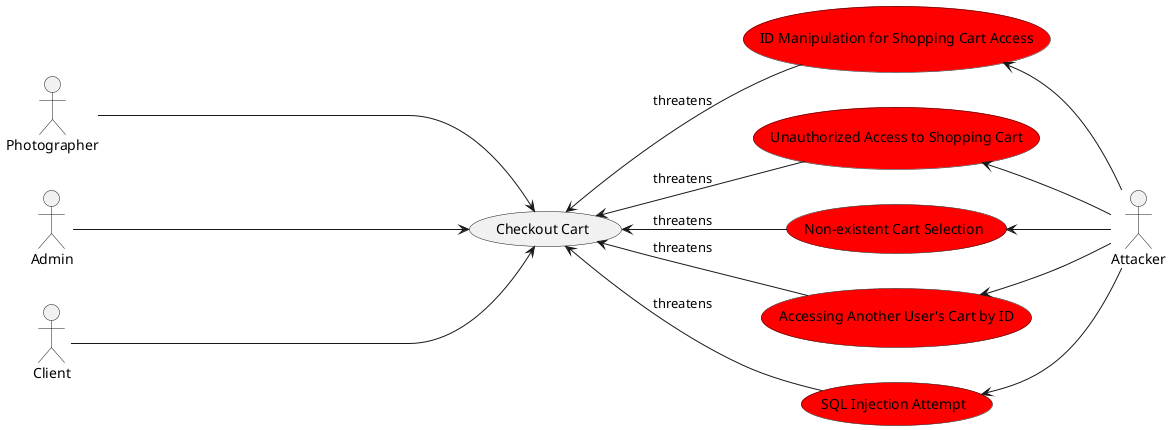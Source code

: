 @startuml

left to right direction

actor Photographer
actor Attacker
actor Admin
actor Client

usecase (Checkout Cart)
usecase (SQL Injection Attempt)#Red
usecase (Accessing Another User's Cart by ID)#Red
usecase (Non-existent Cart Selection)#Red
usecase (Unauthorized Access to Shopping Cart)#Red
usecase (ID Manipulation for Shopping Cart Access)#Red

Photographer -------> (Checkout Cart)
Admin -------> (Checkout Cart)
Client -------> (Checkout Cart)

Attacker -up-> (SQL Injection Attempt)
Attacker -up-> (Accessing Another User's Cart by ID)
Attacker -up-> (Non-existent Cart Selection)
Attacker -up-> (Unauthorized Access to Shopping Cart)
Attacker -up-> (ID Manipulation for Shopping Cart Access)

(SQL Injection Attempt) -up-> (Checkout Cart) : threatens
(Accessing Another User's Cart by ID) -up-> (Checkout Cart) : threatens
(Non-existent Cart Selection) -up-> (Checkout Cart) : threatens
(Unauthorized Access to Shopping Cart) -up-> (Checkout Cart) : threatens
(ID Manipulation for Shopping Cart Access) -up-> (Checkout Cart) : threatens

@enduml